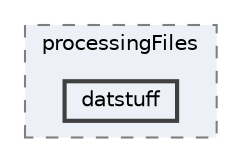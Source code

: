 digraph "datstuff"
{
 // LATEX_PDF_SIZE
  bgcolor="transparent";
  edge [fontname=Helvetica,fontsize=10,labelfontname=Helvetica,labelfontsize=10];
  node [fontname=Helvetica,fontsize=10,shape=box,height=0.2,width=0.4];
  compound=true
  subgraph clusterdir_b57893dd221f48a2016e82a0c2022048 {
    graph [ bgcolor="#edf0f7", pencolor="grey50", label="processingFiles", fontname=Helvetica,fontsize=10 style="filled,dashed", URL="dir_b57893dd221f48a2016e82a0c2022048.html",tooltip=""]
  dir_98f3cc6b9f9daa1e33018effc6daa0fe [label="datstuff", fillcolor="#edf0f7", color="grey25", style="filled,bold", URL="dir_98f3cc6b9f9daa1e33018effc6daa0fe.html",tooltip=""];
  }
}
